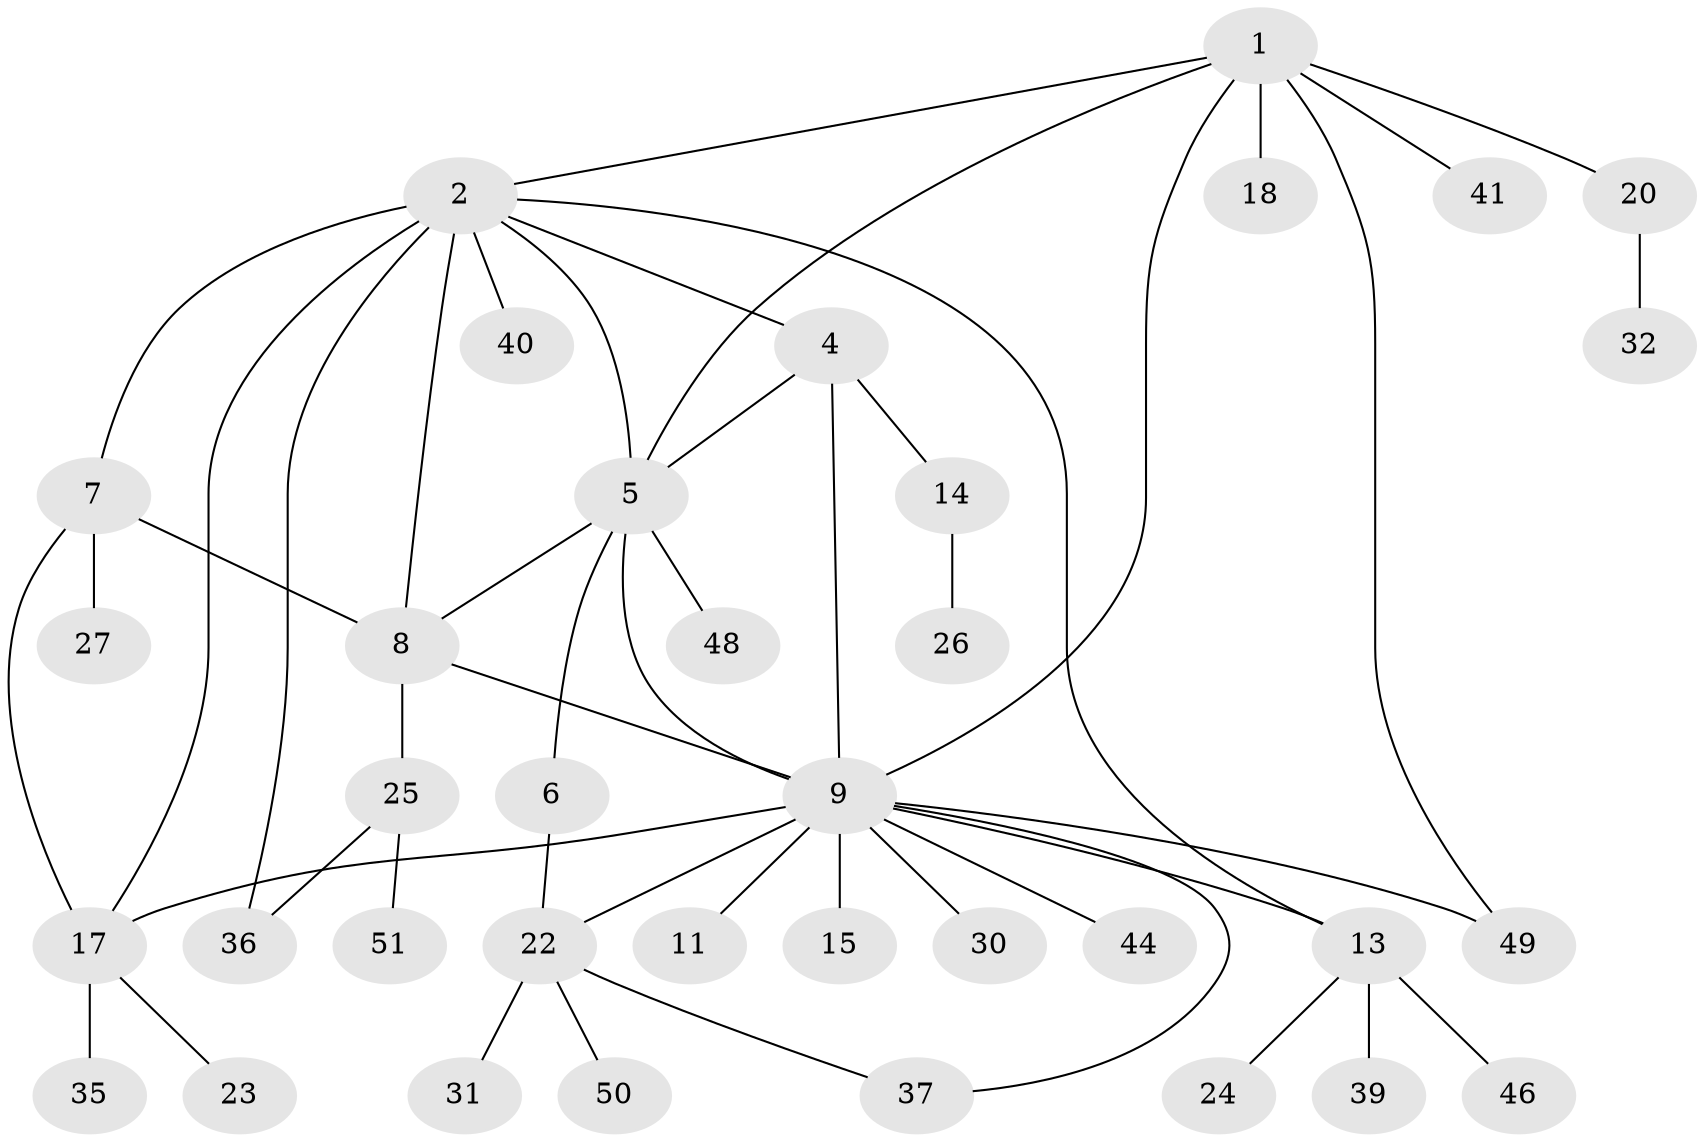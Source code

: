 // Generated by graph-tools (version 1.1) at 2025/24/03/03/25 07:24:13]
// undirected, 36 vertices, 49 edges
graph export_dot {
graph [start="1"]
  node [color=gray90,style=filled];
  1 [super="+16"];
  2 [super="+3"];
  4 [super="+12"];
  5 [super="+19"];
  6;
  7 [super="+33"];
  8 [super="+45"];
  9 [super="+10"];
  11;
  13 [super="+42"];
  14;
  15;
  17 [super="+28"];
  18;
  20 [super="+21"];
  22 [super="+43"];
  23;
  24 [super="+52"];
  25 [super="+38"];
  26 [super="+29"];
  27;
  30;
  31 [super="+34"];
  32;
  35;
  36;
  37;
  39;
  40;
  41 [super="+47"];
  44;
  46;
  48;
  49;
  50;
  51;
  1 -- 2;
  1 -- 5;
  1 -- 9;
  1 -- 18;
  1 -- 41;
  1 -- 20;
  1 -- 49;
  2 -- 8 [weight=2];
  2 -- 40;
  2 -- 4;
  2 -- 5;
  2 -- 36;
  2 -- 17;
  2 -- 13;
  2 -- 7;
  4 -- 14;
  4 -- 9;
  4 -- 5;
  5 -- 6;
  5 -- 8;
  5 -- 48;
  5 -- 9;
  6 -- 22;
  7 -- 8;
  7 -- 17;
  7 -- 27;
  8 -- 25;
  8 -- 9;
  9 -- 15;
  9 -- 37;
  9 -- 11;
  9 -- 44;
  9 -- 13;
  9 -- 49;
  9 -- 30;
  9 -- 22;
  9 -- 17;
  13 -- 24;
  13 -- 39;
  13 -- 46;
  14 -- 26;
  17 -- 23;
  17 -- 35;
  20 -- 32;
  22 -- 31;
  22 -- 37;
  22 -- 50;
  25 -- 36;
  25 -- 51;
}
